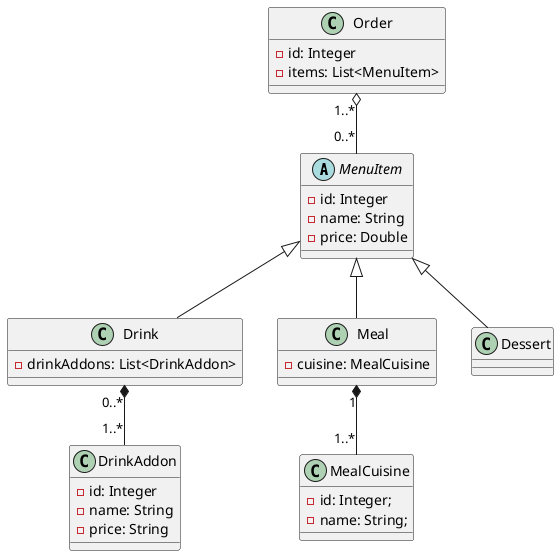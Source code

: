 @startuml
abstract class MenuItem {
    -id: Integer
    -name: String
    -price: Double
}

class Drink extends MenuItem {
    -drinkAddons: List<DrinkAddon>
}

class Meal extends MenuItem {
    -cuisine: MealCuisine
}

class Dessert extends MenuItem {
}

class DrinkAddon {
    -id: Integer
    -name: String
    -price: String
}

class MealCuisine {
    -id: Integer;
    -name: String;
}

class Order {
    -id: Integer
    -items: List<MenuItem>
}

Order "1..*" o-- "0..*" MenuItem
Meal "1" *-- "1..*" MealCuisine
Drink "0..*" *-- "1..*" DrinkAddon
@enduml